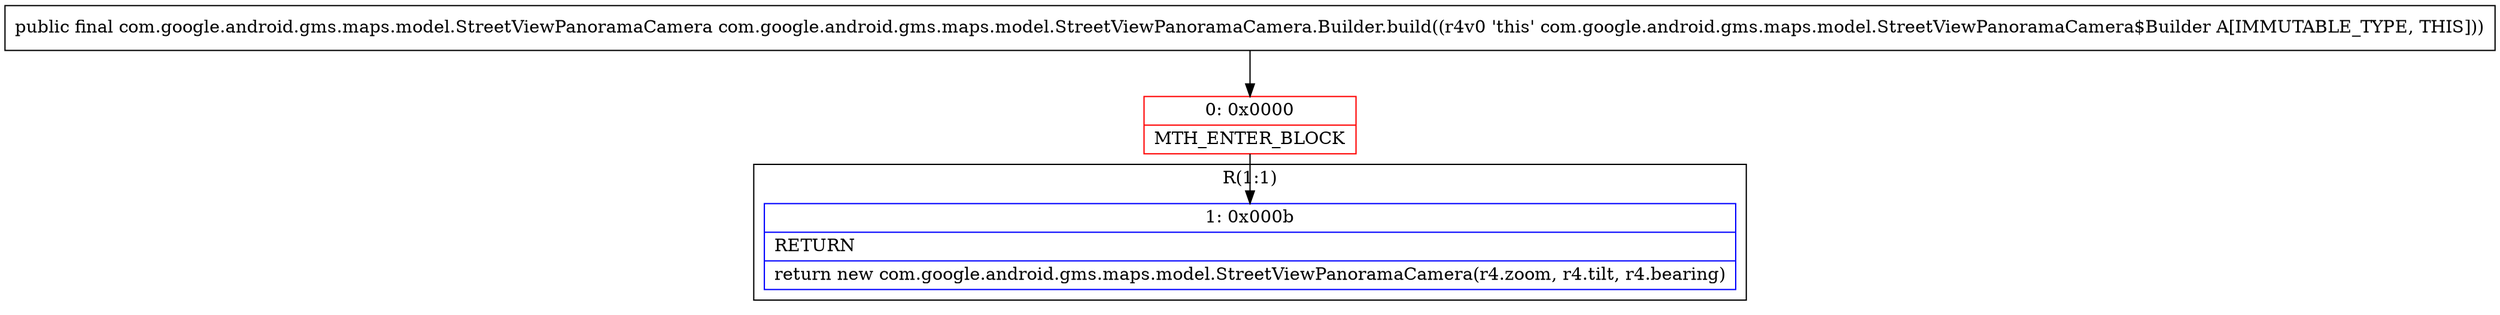 digraph "CFG forcom.google.android.gms.maps.model.StreetViewPanoramaCamera.Builder.build()Lcom\/google\/android\/gms\/maps\/model\/StreetViewPanoramaCamera;" {
subgraph cluster_Region_1517183236 {
label = "R(1:1)";
node [shape=record,color=blue];
Node_1 [shape=record,label="{1\:\ 0x000b|RETURN\l|return new com.google.android.gms.maps.model.StreetViewPanoramaCamera(r4.zoom, r4.tilt, r4.bearing)\l}"];
}
Node_0 [shape=record,color=red,label="{0\:\ 0x0000|MTH_ENTER_BLOCK\l}"];
MethodNode[shape=record,label="{public final com.google.android.gms.maps.model.StreetViewPanoramaCamera com.google.android.gms.maps.model.StreetViewPanoramaCamera.Builder.build((r4v0 'this' com.google.android.gms.maps.model.StreetViewPanoramaCamera$Builder A[IMMUTABLE_TYPE, THIS])) }"];
MethodNode -> Node_0;
Node_0 -> Node_1;
}

